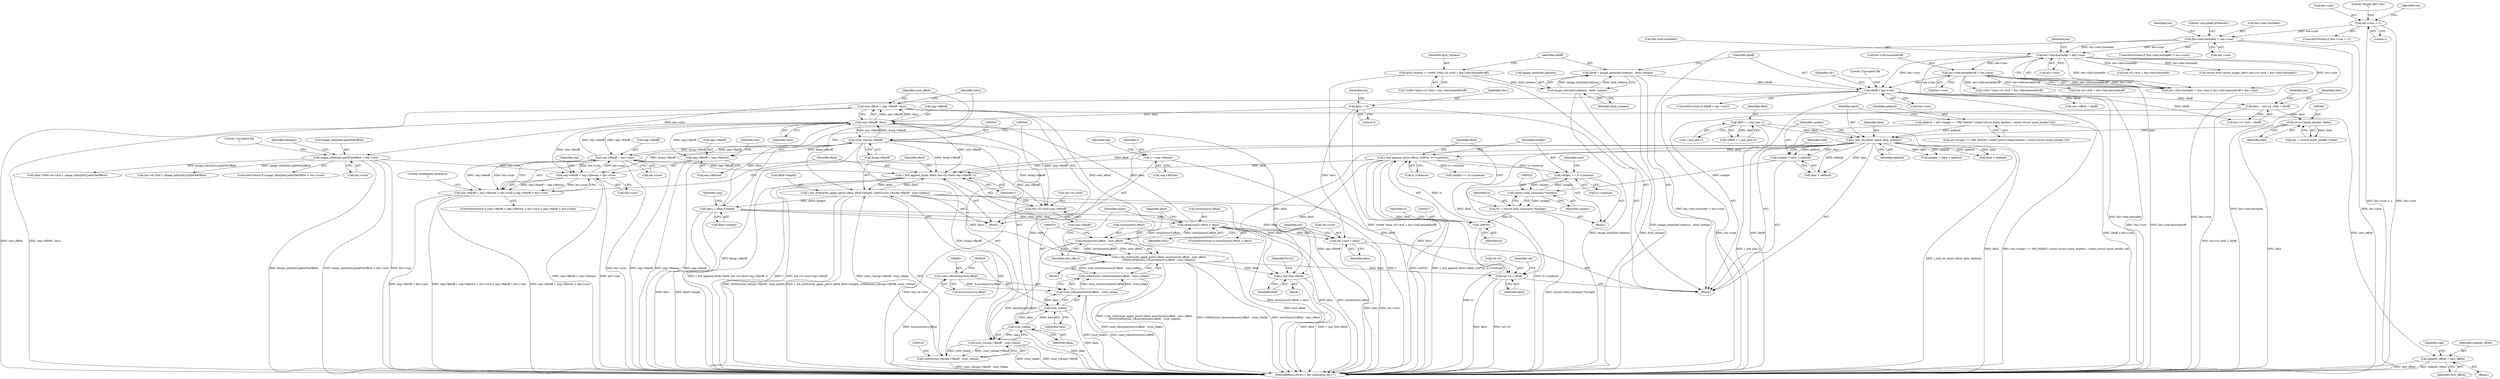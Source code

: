 digraph "1_radare2_4e98402f09a0ef0bb8559a33a4c1988c54938eaf@integer" {
"1000545" [label="(Call,sect_offset = seg->fileoff - libsz)"];
"1000547" [label="(Call,seg->fileoff - libsz)"];
"1000535" [label="(Call,(size_t)&seg->fileoff)"];
"1000499" [label="(Call,seg->fileoff > bin->size)"];
"1000488" [label="(Call,seg->fileoff + seg->filesize > bin->size)"];
"1000300" [label="(Call,image_infos[idx].pathFileOffset > bin->size)"];
"1000282" [label="(Call,liboff > bin->size)"];
"1000272" [label="(Call,liboff = image_infos[idx].address - dyld_vmbase)"];
"1000274" [label="(Call,image_infos[idx].address - dyld_vmbase)"];
"1000256" [label="(Call,dyld_vmbase = *(ut64 *)(bin->b->buf + bin->hdr.baseaddroff))"];
"1000216" [label="(Call,bin->hdr.startaddr > bin->size)"];
"1000198" [label="(Call,bin->hdr.startaddr > bin->size)"];
"1000146" [label="(Call,bin->size < 1)"];
"1000225" [label="(Call,bin->hdr.baseaddroff > bin->size)"];
"1000552" [label="(Call,libsz = dbuf->length)"];
"1000527" [label="(Call,r_bin_dyldcache_apply_patch (dbuf, dbuf->length, (ut64)((size_t)&seg->fileoff - (size_t)data)))"];
"1000515" [label="(Call,r_buf_append_bytes (dbuf, bin->b->buf+seg->fileoff, t))"];
"1000397" [label="(Call,r_buf_set_bytes (dbuf, data, addend))"];
"1000375" [label="(Call,dbuf = r_buf_new ())"];
"1000342" [label="(Call,(struct mach_header *)data)"];
"1000331" [label="(Call,data = bin->b->buf + liboff)"];
"1000385" [label="(Call,addend = mh->magic == MH_MAGIC? sizeof (struct mach_header) : sizeof (struct mach_header_64))"];
"1000424" [label="(Call,r_buf_append_bytes (dbuf, (ut8*)lc, lc->cmdsize))"];
"1000426" [label="(Call,(ut8*)lc)"];
"1000419" [label="(Call,*lc = (struct load_command *)cmdptr)"];
"1000421" [label="(Call,(struct load_command *)cmdptr)"];
"1000401" [label="(Call,cmdptr = data + addend)"];
"1000432" [label="(Call,cmdptr += lc->cmdsize)"];
"1000608" [label="(Call,r_bin_dyldcache_apply_patch (dbuf, sects[nsect].offset - sect_offset,\n\t\t\t\t\t\t\t(ut64)((size_t)&sects[nsect].offset - (size_t)data)))"];
"1000610" [label="(Call,sects[nsect].offset - sect_offset)"];
"1000600" [label="(Call,sects[nsect].offset > libsz)"];
"1000545" [label="(Call,sect_offset = seg->fileoff - libsz)"];
"1000617" [label="(Call,(ut64)((size_t)&sects[nsect].offset - (size_t)data))"];
"1000619" [label="(Call,(size_t)&sects[nsect].offset - (size_t)data)"];
"1000620" [label="(Call,(size_t)&sects[nsect].offset)"];
"1000628" [label="(Call,(size_t)data)"];
"1000541" [label="(Call,(size_t)data)"];
"1000481" [label="(Call,t = seg->filesize)"];
"1000532" [label="(Call,(ut64)((size_t)&seg->fileoff - (size_t)data))"];
"1000534" [label="(Call,(size_t)&seg->fileoff - (size_t)data)"];
"1000134" [label="(Call,libsz = 0)"];
"1000565" [label="(Call,linkedit_offset = sect_offset)"];
"1000487" [label="(Call,seg->fileoff + seg->filesize > bin->size || seg->fileoff > bin->size)"];
"1000511" [label="(Call,r_buf_free (dbuf))"];
"1000728" [label="(Call,ret->size = libsz)"];
"1000712" [label="(Call,ret->b = dbuf)"];
"1000517" [label="(Call,bin->b->buf+seg->fileoff)"];
"1000489" [label="(Call,seg->fileoff + seg->filesize)"];
"1000342" [label="(Call,(struct mach_header *)data)"];
"1000732" [label="(Identifier,libsz)"];
"1000113" [label="(Block,)"];
"1000417" [label="(Block,)"];
"1000282" [label="(Call,liboff > bin->size)"];
"1000333" [label="(Call,bin->b->buf + liboff)"];
"1000416" [label="(Identifier,cmd)"];
"1000518" [label="(Call,bin->b->buf)"];
"1000616" [label="(Identifier,sect_offset)"];
"1000600" [label="(Call,sects[nsect].offset > libsz)"];
"1000294" [label="(Call,ret->offset = liboff)"];
"1000402" [label="(Identifier,cmdptr)"];
"1000197" [label="(ControlStructure,if (bin->hdr.startaddr > bin->size))"];
"1000554" [label="(Call,dbuf->length)"];
"1000419" [label="(Call,*lc = (struct load_command *)cmdptr)"];
"1000399" [label="(Identifier,data)"];
"1000216" [label="(Call,bin->hdr.startaddr > bin->size)"];
"1000514" [label="(Identifier,NULL)"];
"1000257" [label="(Identifier,dyld_vmbase)"];
"1000222" [label="(Call,bin->size)"];
"1000611" [label="(Call,sects[nsect].offset)"];
"1000532" [label="(Call,(ut64)((size_t)&seg->fileoff - (size_t)data))"];
"1000481" [label="(Call,t = seg->filesize)"];
"1000300" [label="(Call,image_infos[idx].pathFileOffset > bin->size)"];
"1000508" [label="(Literal,\"malformed dyldcache\n\")"];
"1000217" [label="(Call,bin->hdr.startaddr)"];
"1000432" [label="(Call,cmdptr += lc->cmdsize)"];
"1000491" [label="(Identifier,seg)"];
"1000619" [label="(Call,(size_t)&sects[nsect].offset - (size_t)data)"];
"1000501" [label="(Identifier,seg)"];
"1000421" [label="(Call,(struct load_command *)cmdptr)"];
"1000135" [label="(Identifier,libsz)"];
"1000565" [label="(Call,linkedit_offset = sect_offset)"];
"1000529" [label="(Call,dbuf->length)"];
"1000571" [label="(Identifier,seg)"];
"1000434" [label="(Call,lc->cmdsize)"];
"1000497" [label="(Identifier,bin)"];
"1000489" [label="(Call,seg->fileoff + seg->filesize)"];
"1000462" [label="(Call,cmdptr += lc->cmdsize)"];
"1000199" [label="(Call,bin->hdr.startaddr)"];
"1000534" [label="(Call,(size_t)&seg->fileoff - (size_t)data)"];
"1000564" [label="(Block,)"];
"1000311" [label="(Literal,\"corrupted file\n\")"];
"1000607" [label="(Block,)"];
"1000408" [label="(Identifier,cmd)"];
"1000340" [label="(Call,mh = (struct mach_header *)data)"];
"1000551" [label="(Identifier,libsz)"];
"1000503" [label="(Call,bin->size)"];
"1000261" [label="(Call,bin->b->buf + bin->hdr.baseaddroff)"];
"1000299" [label="(ControlStructure,if (image_infos[idx].pathFileOffset > bin->size))"];
"1000275" [label="(Call,image_infos[idx].address)"];
"1000424" [label="(Call,r_buf_append_bytes (dbuf, (ut8*)lc, lc->cmdsize))"];
"1000306" [label="(Call,bin->size)"];
"1000713" [label="(Call,ret->b)"];
"1000712" [label="(Call,ret->b = dbuf)"];
"1000716" [label="(Identifier,dbuf)"];
"1000400" [label="(Identifier,addend)"];
"1000496" [label="(Call,bin->size)"];
"1000280" [label="(Identifier,dyld_vmbase)"];
"1000231" [label="(Call,bin->size)"];
"1000318" [label="(Call,(char *)(bin->b->buf + image_infos[idx].pathFileOffset))"];
"1000734" [label="(Identifier,ret)"];
"1000617" [label="(Call,(ut64)((size_t)&sects[nsect].offset - (size_t)data))"];
"1000375" [label="(Call,dbuf = r_buf_new ())"];
"1000597" [label="(Identifier,nsect)"];
"1000433" [label="(Identifier,cmdptr)"];
"1000499" [label="(Call,seg->fileoff > bin->size)"];
"1000134" [label="(Call,libsz = 0)"];
"1000429" [label="(Call,lc->cmdsize)"];
"1000377" [label="(Call,r_buf_new ())"];
"1000548" [label="(Call,seg->fileoff)"];
"1000420" [label="(Identifier,lc)"];
"1000376" [label="(Identifier,dbuf)"];
"1000426" [label="(Call,(ut8*)lc)"];
"1000566" [label="(Identifier,linkedit_offset)"];
"1000150" [label="(Literal,1)"];
"1000610" [label="(Call,sects[nsect].offset - sect_offset)"];
"1000146" [label="(Call,bin->size < 1)"];
"1000341" [label="(Identifier,mh)"];
"1000506" [label="(Block,)"];
"1000488" [label="(Call,seg->fileoff + seg->filesize > bin->size)"];
"1000258" [label="(Call,*(ut64 *)(bin->b->buf + bin->hdr.baseaddroff))"];
"1000387" [label="(Call,mh->magic == MH_MAGIC? sizeof (struct mach_header) : sizeof (struct mach_header_64))"];
"1000526" [label="(Identifier,t)"];
"1000567" [label="(Identifier,sect_offset)"];
"1000523" [label="(Call,seg->fileoff)"];
"1000552" [label="(Call,libsz = dbuf->length)"];
"1000609" [label="(Identifier,dbuf)"];
"1000628" [label="(Call,(size_t)data)"];
"1000332" [label="(Identifier,data)"];
"1000561" [label="(Identifier,seg)"];
"1000320" [label="(Call,bin->b->buf + image_infos[idx].pathFileOffset)"];
"1000608" [label="(Call,r_bin_dyldcache_apply_patch (dbuf, sects[nsect].offset - sect_offset,\n\t\t\t\t\t\t\t(ut64)((size_t)&sects[nsect].offset - (size_t)data)))"];
"1000398" [label="(Identifier,dbuf)"];
"1000486" [label="(ControlStructure,if (seg->fileoff + seg->filesize > bin->size || seg->fileoff > bin->size))"];
"1000601" [label="(Call,sects[nsect].offset)"];
"1000344" [label="(Identifier,data)"];
"1000147" [label="(Call,bin->size)"];
"1000423" [label="(Identifier,cmdptr)"];
"1000281" [label="(ControlStructure,if (liboff > bin->size))"];
"1000331" [label="(Call,data = bin->b->buf + liboff)"];
"1000546" [label="(Identifier,sect_offset)"];
"1000225" [label="(Call,bin->hdr.baseaddroff > bin->size)"];
"1000547" [label="(Call,seg->fileoff - libsz)"];
"1000537" [label="(Call,&seg->fileoff)"];
"1000473" [label="(Block,)"];
"1000289" [label="(Literal,\"Corrupted file\n\")"];
"1000256" [label="(Call,dyld_vmbase = *(ut64 *)(bin->b->buf + bin->hdr.baseaddroff))"];
"1000215" [label="(Call,bin->hdr.startaddr > bin->size || bin->hdr.baseaddroff > bin->size)"];
"1000425" [label="(Identifier,dbuf)"];
"1000482" [label="(Identifier,t)"];
"1000219" [label="(Identifier,bin)"];
"1000516" [label="(Identifier,dbuf)"];
"1000296" [label="(Identifier,ret)"];
"1000553" [label="(Identifier,libsz)"];
"1000386" [label="(Identifier,addend)"];
"1000401" [label="(Call,cmdptr = data + addend)"];
"1000528" [label="(Identifier,dbuf)"];
"1000500" [label="(Call,seg->fileoff)"];
"1000541" [label="(Call,(size_t)data)"];
"1000599" [label="(ControlStructure,if (sects[nsect].offset > libsz))"];
"1000512" [label="(Identifier,dbuf)"];
"1000511" [label="(Call,r_buf_free (dbuf))"];
"1000535" [label="(Call,(size_t)&seg->fileoff)"];
"1000428" [label="(Identifier,lc)"];
"1000490" [label="(Call,seg->fileoff)"];
"1000487" [label="(Call,seg->fileoff + seg->filesize > bin->size || seg->fileoff > bin->size)"];
"1000317" [label="(Identifier,libname)"];
"1000259" [label="(Call,(ut64 *)(bin->b->buf + bin->hdr.baseaddroff))"];
"1000274" [label="(Call,image_infos[idx].address - dyld_vmbase)"];
"1000209" [label="(Literal,\"corrupted dyldcache\")"];
"1000735" [label="(MethodReturn,struct r_bin_dyldcache_lib_t *)"];
"1000483" [label="(Call,seg->filesize)"];
"1000284" [label="(Call,bin->size)"];
"1000385" [label="(Call,addend = mh->magic == MH_MAGIC? sizeof (struct mach_header) : sizeof (struct mach_header_64))"];
"1000545" [label="(Call,sect_offset = seg->fileoff - libsz)"];
"1000620" [label="(Call,(size_t)&sects[nsect].offset)"];
"1000606" [label="(Identifier,libsz)"];
"1000273" [label="(Identifier,liboff)"];
"1000283" [label="(Identifier,liboff)"];
"1000153" [label="(Literal,\"Empty file? (%s)\n\")"];
"1000622" [label="(Call,&sects[nsect].offset)"];
"1000543" [label="(Identifier,data)"];
"1000515" [label="(Call,r_buf_append_bytes (dbuf, bin->b->buf+seg->fileoff, t))"];
"1000527" [label="(Call,r_bin_dyldcache_apply_patch (dbuf, dbuf->length, (ut64)((size_t)&seg->fileoff - (size_t)data)))"];
"1000374" [label="(Call,!(dbuf = r_buf_new ()))"];
"1000228" [label="(Identifier,bin)"];
"1000493" [label="(Call,seg->filesize)"];
"1000430" [label="(Identifier,lc)"];
"1000437" [label="(Call,cmdptr = data + addend)"];
"1000141" [label="(Identifier,bin)"];
"1000729" [label="(Call,ret->size)"];
"1000301" [label="(Call,image_infos[idx].pathFileOffset)"];
"1000204" [label="(Call,bin->size)"];
"1000272" [label="(Call,liboff = image_infos[idx].address - dyld_vmbase)"];
"1000145" [label="(ControlStructure,if (bin->size < 1))"];
"1000136" [label="(Literal,0)"];
"1000397" [label="(Call,r_buf_set_bytes (dbuf, data, addend))"];
"1000245" [label="(Call,bin->b->buf + bin->hdr.startaddr)"];
"1000728" [label="(Call,ret->size = libsz)"];
"1000243" [label="(Call,(struct dyld_cache_image_info*) (bin->b->buf + bin->hdr.startaddr))"];
"1000630" [label="(Identifier,data)"];
"1000517" [label="(Call,bin->b->buf+seg->fileoff)"];
"1000168" [label="(Identifier,bin)"];
"1000198" [label="(Call,bin->hdr.startaddr > bin->size)"];
"1000226" [label="(Call,bin->hdr.baseaddroff)"];
"1000403" [label="(Call,data + addend)"];
"1000439" [label="(Call,data + addend)"];
"1000719" [label="(Identifier,ret)"];
"1000545" -> "1000473"  [label="AST: "];
"1000545" -> "1000547"  [label="CFG: "];
"1000546" -> "1000545"  [label="AST: "];
"1000547" -> "1000545"  [label="AST: "];
"1000553" -> "1000545"  [label="CFG: "];
"1000545" -> "1000735"  [label="DDG: sect_offset"];
"1000545" -> "1000735"  [label="DDG: seg->fileoff - libsz"];
"1000547" -> "1000545"  [label="DDG: seg->fileoff"];
"1000547" -> "1000545"  [label="DDG: libsz"];
"1000545" -> "1000565"  [label="DDG: sect_offset"];
"1000545" -> "1000610"  [label="DDG: sect_offset"];
"1000547" -> "1000551"  [label="CFG: "];
"1000548" -> "1000547"  [label="AST: "];
"1000551" -> "1000547"  [label="AST: "];
"1000547" -> "1000735"  [label="DDG: seg->fileoff"];
"1000547" -> "1000488"  [label="DDG: seg->fileoff"];
"1000547" -> "1000489"  [label="DDG: seg->fileoff"];
"1000547" -> "1000499"  [label="DDG: seg->fileoff"];
"1000547" -> "1000515"  [label="DDG: seg->fileoff"];
"1000547" -> "1000517"  [label="DDG: seg->fileoff"];
"1000547" -> "1000535"  [label="DDG: seg->fileoff"];
"1000535" -> "1000547"  [label="DDG: &seg->fileoff"];
"1000499" -> "1000547"  [label="DDG: seg->fileoff"];
"1000552" -> "1000547"  [label="DDG: libsz"];
"1000134" -> "1000547"  [label="DDG: libsz"];
"1000600" -> "1000547"  [label="DDG: libsz"];
"1000535" -> "1000534"  [label="AST: "];
"1000535" -> "1000537"  [label="CFG: "];
"1000536" -> "1000535"  [label="AST: "];
"1000537" -> "1000535"  [label="AST: "];
"1000542" -> "1000535"  [label="CFG: "];
"1000535" -> "1000735"  [label="DDG: &seg->fileoff"];
"1000535" -> "1000488"  [label="DDG: &seg->fileoff"];
"1000535" -> "1000489"  [label="DDG: &seg->fileoff"];
"1000535" -> "1000499"  [label="DDG: &seg->fileoff"];
"1000535" -> "1000515"  [label="DDG: &seg->fileoff"];
"1000535" -> "1000517"  [label="DDG: &seg->fileoff"];
"1000535" -> "1000534"  [label="DDG: &seg->fileoff"];
"1000499" -> "1000535"  [label="DDG: seg->fileoff"];
"1000499" -> "1000487"  [label="AST: "];
"1000499" -> "1000503"  [label="CFG: "];
"1000500" -> "1000499"  [label="AST: "];
"1000503" -> "1000499"  [label="AST: "];
"1000487" -> "1000499"  [label="CFG: "];
"1000499" -> "1000735"  [label="DDG: bin->size"];
"1000499" -> "1000735"  [label="DDG: seg->fileoff"];
"1000499" -> "1000488"  [label="DDG: bin->size"];
"1000499" -> "1000487"  [label="DDG: seg->fileoff"];
"1000499" -> "1000487"  [label="DDG: bin->size"];
"1000488" -> "1000499"  [label="DDG: bin->size"];
"1000499" -> "1000515"  [label="DDG: seg->fileoff"];
"1000499" -> "1000517"  [label="DDG: seg->fileoff"];
"1000488" -> "1000487"  [label="AST: "];
"1000488" -> "1000496"  [label="CFG: "];
"1000489" -> "1000488"  [label="AST: "];
"1000496" -> "1000488"  [label="AST: "];
"1000501" -> "1000488"  [label="CFG: "];
"1000487" -> "1000488"  [label="CFG: "];
"1000488" -> "1000735"  [label="DDG: seg->fileoff + seg->filesize"];
"1000488" -> "1000735"  [label="DDG: bin->size"];
"1000488" -> "1000487"  [label="DDG: seg->fileoff + seg->filesize"];
"1000488" -> "1000487"  [label="DDG: bin->size"];
"1000300" -> "1000488"  [label="DDG: bin->size"];
"1000300" -> "1000299"  [label="AST: "];
"1000300" -> "1000306"  [label="CFG: "];
"1000301" -> "1000300"  [label="AST: "];
"1000306" -> "1000300"  [label="AST: "];
"1000311" -> "1000300"  [label="CFG: "];
"1000317" -> "1000300"  [label="CFG: "];
"1000300" -> "1000735"  [label="DDG: image_infos[idx].pathFileOffset"];
"1000300" -> "1000735"  [label="DDG: bin->size"];
"1000300" -> "1000735"  [label="DDG: image_infos[idx].pathFileOffset > bin->size"];
"1000282" -> "1000300"  [label="DDG: bin->size"];
"1000300" -> "1000318"  [label="DDG: image_infos[idx].pathFileOffset"];
"1000300" -> "1000320"  [label="DDG: image_infos[idx].pathFileOffset"];
"1000282" -> "1000281"  [label="AST: "];
"1000282" -> "1000284"  [label="CFG: "];
"1000283" -> "1000282"  [label="AST: "];
"1000284" -> "1000282"  [label="AST: "];
"1000289" -> "1000282"  [label="CFG: "];
"1000296" -> "1000282"  [label="CFG: "];
"1000282" -> "1000735"  [label="DDG: liboff > bin->size"];
"1000282" -> "1000735"  [label="DDG: bin->size"];
"1000282" -> "1000735"  [label="DDG: liboff"];
"1000272" -> "1000282"  [label="DDG: liboff"];
"1000216" -> "1000282"  [label="DDG: bin->size"];
"1000225" -> "1000282"  [label="DDG: bin->size"];
"1000282" -> "1000294"  [label="DDG: liboff"];
"1000282" -> "1000331"  [label="DDG: liboff"];
"1000282" -> "1000333"  [label="DDG: liboff"];
"1000272" -> "1000113"  [label="AST: "];
"1000272" -> "1000274"  [label="CFG: "];
"1000273" -> "1000272"  [label="AST: "];
"1000274" -> "1000272"  [label="AST: "];
"1000283" -> "1000272"  [label="CFG: "];
"1000272" -> "1000735"  [label="DDG: image_infos[idx].address - dyld_vmbase"];
"1000274" -> "1000272"  [label="DDG: image_infos[idx].address"];
"1000274" -> "1000272"  [label="DDG: dyld_vmbase"];
"1000274" -> "1000280"  [label="CFG: "];
"1000275" -> "1000274"  [label="AST: "];
"1000280" -> "1000274"  [label="AST: "];
"1000274" -> "1000735"  [label="DDG: image_infos[idx].address"];
"1000274" -> "1000735"  [label="DDG: dyld_vmbase"];
"1000256" -> "1000274"  [label="DDG: dyld_vmbase"];
"1000256" -> "1000113"  [label="AST: "];
"1000256" -> "1000258"  [label="CFG: "];
"1000257" -> "1000256"  [label="AST: "];
"1000258" -> "1000256"  [label="AST: "];
"1000273" -> "1000256"  [label="CFG: "];
"1000256" -> "1000735"  [label="DDG: *(ut64 *)(bin->b->buf + bin->hdr.baseaddroff)"];
"1000216" -> "1000215"  [label="AST: "];
"1000216" -> "1000222"  [label="CFG: "];
"1000217" -> "1000216"  [label="AST: "];
"1000222" -> "1000216"  [label="AST: "];
"1000228" -> "1000216"  [label="CFG: "];
"1000215" -> "1000216"  [label="CFG: "];
"1000216" -> "1000735"  [label="DDG: bin->hdr.startaddr"];
"1000216" -> "1000735"  [label="DDG: bin->size"];
"1000216" -> "1000215"  [label="DDG: bin->hdr.startaddr"];
"1000216" -> "1000215"  [label="DDG: bin->size"];
"1000198" -> "1000216"  [label="DDG: bin->hdr.startaddr"];
"1000198" -> "1000216"  [label="DDG: bin->size"];
"1000216" -> "1000225"  [label="DDG: bin->size"];
"1000216" -> "1000243"  [label="DDG: bin->hdr.startaddr"];
"1000216" -> "1000245"  [label="DDG: bin->hdr.startaddr"];
"1000198" -> "1000197"  [label="AST: "];
"1000198" -> "1000204"  [label="CFG: "];
"1000199" -> "1000198"  [label="AST: "];
"1000204" -> "1000198"  [label="AST: "];
"1000209" -> "1000198"  [label="CFG: "];
"1000219" -> "1000198"  [label="CFG: "];
"1000198" -> "1000735"  [label="DDG: bin->hdr.startaddr"];
"1000198" -> "1000735"  [label="DDG: bin->size"];
"1000198" -> "1000735"  [label="DDG: bin->hdr.startaddr > bin->size"];
"1000146" -> "1000198"  [label="DDG: bin->size"];
"1000146" -> "1000145"  [label="AST: "];
"1000146" -> "1000150"  [label="CFG: "];
"1000147" -> "1000146"  [label="AST: "];
"1000150" -> "1000146"  [label="AST: "];
"1000153" -> "1000146"  [label="CFG: "];
"1000168" -> "1000146"  [label="CFG: "];
"1000146" -> "1000735"  [label="DDG: bin->size < 1"];
"1000146" -> "1000735"  [label="DDG: bin->size"];
"1000225" -> "1000215"  [label="AST: "];
"1000225" -> "1000231"  [label="CFG: "];
"1000226" -> "1000225"  [label="AST: "];
"1000231" -> "1000225"  [label="AST: "];
"1000215" -> "1000225"  [label="CFG: "];
"1000225" -> "1000735"  [label="DDG: bin->hdr.baseaddroff"];
"1000225" -> "1000735"  [label="DDG: bin->size"];
"1000225" -> "1000215"  [label="DDG: bin->hdr.baseaddroff"];
"1000225" -> "1000215"  [label="DDG: bin->size"];
"1000225" -> "1000259"  [label="DDG: bin->hdr.baseaddroff"];
"1000225" -> "1000261"  [label="DDG: bin->hdr.baseaddroff"];
"1000552" -> "1000473"  [label="AST: "];
"1000552" -> "1000554"  [label="CFG: "];
"1000553" -> "1000552"  [label="AST: "];
"1000554" -> "1000552"  [label="AST: "];
"1000561" -> "1000552"  [label="CFG: "];
"1000552" -> "1000735"  [label="DDG: libsz"];
"1000552" -> "1000735"  [label="DDG: dbuf->length"];
"1000527" -> "1000552"  [label="DDG: dbuf->length"];
"1000552" -> "1000600"  [label="DDG: libsz"];
"1000552" -> "1000728"  [label="DDG: libsz"];
"1000527" -> "1000473"  [label="AST: "];
"1000527" -> "1000532"  [label="CFG: "];
"1000528" -> "1000527"  [label="AST: "];
"1000529" -> "1000527"  [label="AST: "];
"1000532" -> "1000527"  [label="AST: "];
"1000546" -> "1000527"  [label="CFG: "];
"1000527" -> "1000735"  [label="DDG: r_bin_dyldcache_apply_patch (dbuf, dbuf->length, (ut64)((size_t)&seg->fileoff - (size_t)data))"];
"1000527" -> "1000735"  [label="DDG: (ut64)((size_t)&seg->fileoff - (size_t)data)"];
"1000527" -> "1000511"  [label="DDG: dbuf"];
"1000527" -> "1000515"  [label="DDG: dbuf"];
"1000515" -> "1000527"  [label="DDG: dbuf"];
"1000532" -> "1000527"  [label="DDG: (size_t)&seg->fileoff - (size_t)data"];
"1000527" -> "1000608"  [label="DDG: dbuf"];
"1000527" -> "1000712"  [label="DDG: dbuf"];
"1000515" -> "1000473"  [label="AST: "];
"1000515" -> "1000526"  [label="CFG: "];
"1000516" -> "1000515"  [label="AST: "];
"1000517" -> "1000515"  [label="AST: "];
"1000526" -> "1000515"  [label="AST: "];
"1000528" -> "1000515"  [label="CFG: "];
"1000515" -> "1000735"  [label="DDG: r_buf_append_bytes (dbuf, bin->b->buf+seg->fileoff, t)"];
"1000515" -> "1000735"  [label="DDG: t"];
"1000515" -> "1000735"  [label="DDG: bin->b->buf+seg->fileoff"];
"1000397" -> "1000515"  [label="DDG: dbuf"];
"1000424" -> "1000515"  [label="DDG: dbuf"];
"1000608" -> "1000515"  [label="DDG: dbuf"];
"1000481" -> "1000515"  [label="DDG: t"];
"1000397" -> "1000113"  [label="AST: "];
"1000397" -> "1000400"  [label="CFG: "];
"1000398" -> "1000397"  [label="AST: "];
"1000399" -> "1000397"  [label="AST: "];
"1000400" -> "1000397"  [label="AST: "];
"1000402" -> "1000397"  [label="CFG: "];
"1000397" -> "1000735"  [label="DDG: r_buf_set_bytes (dbuf, data, addend)"];
"1000375" -> "1000397"  [label="DDG: dbuf"];
"1000342" -> "1000397"  [label="DDG: data"];
"1000385" -> "1000397"  [label="DDG: addend"];
"1000397" -> "1000401"  [label="DDG: data"];
"1000397" -> "1000401"  [label="DDG: addend"];
"1000397" -> "1000403"  [label="DDG: data"];
"1000397" -> "1000403"  [label="DDG: addend"];
"1000397" -> "1000424"  [label="DDG: dbuf"];
"1000397" -> "1000437"  [label="DDG: data"];
"1000397" -> "1000437"  [label="DDG: addend"];
"1000397" -> "1000439"  [label="DDG: data"];
"1000397" -> "1000439"  [label="DDG: addend"];
"1000397" -> "1000511"  [label="DDG: dbuf"];
"1000397" -> "1000541"  [label="DDG: data"];
"1000397" -> "1000712"  [label="DDG: dbuf"];
"1000375" -> "1000374"  [label="AST: "];
"1000375" -> "1000377"  [label="CFG: "];
"1000376" -> "1000375"  [label="AST: "];
"1000377" -> "1000375"  [label="AST: "];
"1000374" -> "1000375"  [label="CFG: "];
"1000375" -> "1000735"  [label="DDG: dbuf"];
"1000375" -> "1000735"  [label="DDG: r_buf_new ()"];
"1000375" -> "1000374"  [label="DDG: dbuf"];
"1000342" -> "1000340"  [label="AST: "];
"1000342" -> "1000344"  [label="CFG: "];
"1000343" -> "1000342"  [label="AST: "];
"1000344" -> "1000342"  [label="AST: "];
"1000340" -> "1000342"  [label="CFG: "];
"1000342" -> "1000735"  [label="DDG: data"];
"1000342" -> "1000340"  [label="DDG: data"];
"1000331" -> "1000342"  [label="DDG: data"];
"1000331" -> "1000113"  [label="AST: "];
"1000331" -> "1000333"  [label="CFG: "];
"1000332" -> "1000331"  [label="AST: "];
"1000333" -> "1000331"  [label="AST: "];
"1000341" -> "1000331"  [label="CFG: "];
"1000331" -> "1000735"  [label="DDG: bin->b->buf + liboff"];
"1000385" -> "1000113"  [label="AST: "];
"1000385" -> "1000387"  [label="CFG: "];
"1000386" -> "1000385"  [label="AST: "];
"1000387" -> "1000385"  [label="AST: "];
"1000398" -> "1000385"  [label="CFG: "];
"1000385" -> "1000735"  [label="DDG: mh->magic == MH_MAGIC? sizeof (struct mach_header) : sizeof (struct mach_header_64)"];
"1000424" -> "1000417"  [label="AST: "];
"1000424" -> "1000429"  [label="CFG: "];
"1000425" -> "1000424"  [label="AST: "];
"1000426" -> "1000424"  [label="AST: "];
"1000429" -> "1000424"  [label="AST: "];
"1000433" -> "1000424"  [label="CFG: "];
"1000424" -> "1000735"  [label="DDG: (ut8*)lc"];
"1000424" -> "1000735"  [label="DDG: r_buf_append_bytes (dbuf, (ut8*)lc, lc->cmdsize)"];
"1000426" -> "1000424"  [label="DDG: lc"];
"1000424" -> "1000432"  [label="DDG: lc->cmdsize"];
"1000424" -> "1000462"  [label="DDG: lc->cmdsize"];
"1000424" -> "1000511"  [label="DDG: dbuf"];
"1000424" -> "1000712"  [label="DDG: dbuf"];
"1000426" -> "1000428"  [label="CFG: "];
"1000427" -> "1000426"  [label="AST: "];
"1000428" -> "1000426"  [label="AST: "];
"1000430" -> "1000426"  [label="CFG: "];
"1000426" -> "1000735"  [label="DDG: lc"];
"1000419" -> "1000426"  [label="DDG: lc"];
"1000419" -> "1000417"  [label="AST: "];
"1000419" -> "1000421"  [label="CFG: "];
"1000420" -> "1000419"  [label="AST: "];
"1000421" -> "1000419"  [label="AST: "];
"1000425" -> "1000419"  [label="CFG: "];
"1000419" -> "1000735"  [label="DDG: (struct load_command *)cmdptr"];
"1000421" -> "1000419"  [label="DDG: cmdptr"];
"1000421" -> "1000423"  [label="CFG: "];
"1000422" -> "1000421"  [label="AST: "];
"1000423" -> "1000421"  [label="AST: "];
"1000401" -> "1000421"  [label="DDG: cmdptr"];
"1000432" -> "1000421"  [label="DDG: cmdptr"];
"1000421" -> "1000432"  [label="DDG: cmdptr"];
"1000401" -> "1000113"  [label="AST: "];
"1000401" -> "1000403"  [label="CFG: "];
"1000402" -> "1000401"  [label="AST: "];
"1000403" -> "1000401"  [label="AST: "];
"1000408" -> "1000401"  [label="CFG: "];
"1000432" -> "1000417"  [label="AST: "];
"1000432" -> "1000434"  [label="CFG: "];
"1000433" -> "1000432"  [label="AST: "];
"1000434" -> "1000432"  [label="AST: "];
"1000416" -> "1000432"  [label="CFG: "];
"1000432" -> "1000735"  [label="DDG: lc->cmdsize"];
"1000608" -> "1000607"  [label="AST: "];
"1000608" -> "1000617"  [label="CFG: "];
"1000609" -> "1000608"  [label="AST: "];
"1000610" -> "1000608"  [label="AST: "];
"1000617" -> "1000608"  [label="AST: "];
"1000597" -> "1000608"  [label="CFG: "];
"1000608" -> "1000735"  [label="DDG: (ut64)((size_t)&sects[nsect].offset - (size_t)data)"];
"1000608" -> "1000735"  [label="DDG: sects[nsect].offset - sect_offset"];
"1000608" -> "1000735"  [label="DDG: r_bin_dyldcache_apply_patch (dbuf, sects[nsect].offset - sect_offset,\n\t\t\t\t\t\t\t(ut64)((size_t)&sects[nsect].offset - (size_t)data))"];
"1000608" -> "1000511"  [label="DDG: dbuf"];
"1000610" -> "1000608"  [label="DDG: sects[nsect].offset"];
"1000610" -> "1000608"  [label="DDG: sect_offset"];
"1000617" -> "1000608"  [label="DDG: (size_t)&sects[nsect].offset - (size_t)data"];
"1000608" -> "1000712"  [label="DDG: dbuf"];
"1000610" -> "1000616"  [label="CFG: "];
"1000611" -> "1000610"  [label="AST: "];
"1000616" -> "1000610"  [label="AST: "];
"1000618" -> "1000610"  [label="CFG: "];
"1000610" -> "1000735"  [label="DDG: sect_offset"];
"1000610" -> "1000735"  [label="DDG: sects[nsect].offset"];
"1000610" -> "1000600"  [label="DDG: sects[nsect].offset"];
"1000600" -> "1000610"  [label="DDG: sects[nsect].offset"];
"1000600" -> "1000599"  [label="AST: "];
"1000600" -> "1000606"  [label="CFG: "];
"1000601" -> "1000600"  [label="AST: "];
"1000606" -> "1000600"  [label="AST: "];
"1000609" -> "1000600"  [label="CFG: "];
"1000597" -> "1000600"  [label="CFG: "];
"1000600" -> "1000735"  [label="DDG: sects[nsect].offset > libsz"];
"1000600" -> "1000735"  [label="DDG: libsz"];
"1000600" -> "1000735"  [label="DDG: sects[nsect].offset"];
"1000600" -> "1000728"  [label="DDG: libsz"];
"1000617" -> "1000619"  [label="CFG: "];
"1000618" -> "1000617"  [label="AST: "];
"1000619" -> "1000617"  [label="AST: "];
"1000617" -> "1000735"  [label="DDG: (size_t)&sects[nsect].offset - (size_t)data"];
"1000619" -> "1000617"  [label="DDG: (size_t)&sects[nsect].offset"];
"1000619" -> "1000617"  [label="DDG: (size_t)data"];
"1000619" -> "1000628"  [label="CFG: "];
"1000620" -> "1000619"  [label="AST: "];
"1000628" -> "1000619"  [label="AST: "];
"1000619" -> "1000735"  [label="DDG: (size_t)data"];
"1000619" -> "1000735"  [label="DDG: (size_t)&sects[nsect].offset"];
"1000620" -> "1000619"  [label="DDG: &sects[nsect].offset"];
"1000628" -> "1000619"  [label="DDG: data"];
"1000620" -> "1000622"  [label="CFG: "];
"1000621" -> "1000620"  [label="AST: "];
"1000622" -> "1000620"  [label="AST: "];
"1000629" -> "1000620"  [label="CFG: "];
"1000620" -> "1000735"  [label="DDG: &sects[nsect].offset"];
"1000628" -> "1000630"  [label="CFG: "];
"1000629" -> "1000628"  [label="AST: "];
"1000630" -> "1000628"  [label="AST: "];
"1000628" -> "1000735"  [label="DDG: data"];
"1000628" -> "1000541"  [label="DDG: data"];
"1000541" -> "1000628"  [label="DDG: data"];
"1000541" -> "1000534"  [label="AST: "];
"1000541" -> "1000543"  [label="CFG: "];
"1000542" -> "1000541"  [label="AST: "];
"1000543" -> "1000541"  [label="AST: "];
"1000534" -> "1000541"  [label="CFG: "];
"1000541" -> "1000735"  [label="DDG: data"];
"1000541" -> "1000534"  [label="DDG: data"];
"1000481" -> "1000473"  [label="AST: "];
"1000481" -> "1000483"  [label="CFG: "];
"1000482" -> "1000481"  [label="AST: "];
"1000483" -> "1000481"  [label="AST: "];
"1000491" -> "1000481"  [label="CFG: "];
"1000481" -> "1000735"  [label="DDG: t"];
"1000532" -> "1000534"  [label="CFG: "];
"1000533" -> "1000532"  [label="AST: "];
"1000534" -> "1000532"  [label="AST: "];
"1000532" -> "1000735"  [label="DDG: (size_t)&seg->fileoff - (size_t)data"];
"1000534" -> "1000532"  [label="DDG: (size_t)&seg->fileoff"];
"1000534" -> "1000532"  [label="DDG: (size_t)data"];
"1000534" -> "1000735"  [label="DDG: (size_t)&seg->fileoff"];
"1000534" -> "1000735"  [label="DDG: (size_t)data"];
"1000134" -> "1000113"  [label="AST: "];
"1000134" -> "1000136"  [label="CFG: "];
"1000135" -> "1000134"  [label="AST: "];
"1000136" -> "1000134"  [label="AST: "];
"1000141" -> "1000134"  [label="CFG: "];
"1000134" -> "1000735"  [label="DDG: libsz"];
"1000134" -> "1000728"  [label="DDG: libsz"];
"1000565" -> "1000564"  [label="AST: "];
"1000565" -> "1000567"  [label="CFG: "];
"1000566" -> "1000565"  [label="AST: "];
"1000567" -> "1000565"  [label="AST: "];
"1000571" -> "1000565"  [label="CFG: "];
"1000565" -> "1000735"  [label="DDG: linkedit_offset"];
"1000565" -> "1000735"  [label="DDG: sect_offset"];
"1000487" -> "1000486"  [label="AST: "];
"1000508" -> "1000487"  [label="CFG: "];
"1000516" -> "1000487"  [label="CFG: "];
"1000487" -> "1000735"  [label="DDG: seg->fileoff + seg->filesize > bin->size"];
"1000487" -> "1000735"  [label="DDG: seg->fileoff > bin->size"];
"1000487" -> "1000735"  [label="DDG: seg->fileoff + seg->filesize > bin->size || seg->fileoff > bin->size"];
"1000511" -> "1000506"  [label="AST: "];
"1000511" -> "1000512"  [label="CFG: "];
"1000512" -> "1000511"  [label="AST: "];
"1000514" -> "1000511"  [label="CFG: "];
"1000511" -> "1000735"  [label="DDG: r_buf_free (dbuf)"];
"1000511" -> "1000735"  [label="DDG: dbuf"];
"1000728" -> "1000113"  [label="AST: "];
"1000728" -> "1000732"  [label="CFG: "];
"1000729" -> "1000728"  [label="AST: "];
"1000732" -> "1000728"  [label="AST: "];
"1000734" -> "1000728"  [label="CFG: "];
"1000728" -> "1000735"  [label="DDG: ret->size"];
"1000728" -> "1000735"  [label="DDG: libsz"];
"1000712" -> "1000113"  [label="AST: "];
"1000712" -> "1000716"  [label="CFG: "];
"1000713" -> "1000712"  [label="AST: "];
"1000716" -> "1000712"  [label="AST: "];
"1000719" -> "1000712"  [label="CFG: "];
"1000712" -> "1000735"  [label="DDG: dbuf"];
"1000712" -> "1000735"  [label="DDG: ret->b"];
"1000517" -> "1000523"  [label="CFG: "];
"1000518" -> "1000517"  [label="AST: "];
"1000523" -> "1000517"  [label="AST: "];
"1000526" -> "1000517"  [label="CFG: "];
"1000517" -> "1000735"  [label="DDG: bin->b->buf"];
"1000489" -> "1000493"  [label="CFG: "];
"1000490" -> "1000489"  [label="AST: "];
"1000493" -> "1000489"  [label="AST: "];
"1000497" -> "1000489"  [label="CFG: "];
"1000489" -> "1000735"  [label="DDG: seg->filesize"];
"1000489" -> "1000735"  [label="DDG: seg->fileoff"];
}
